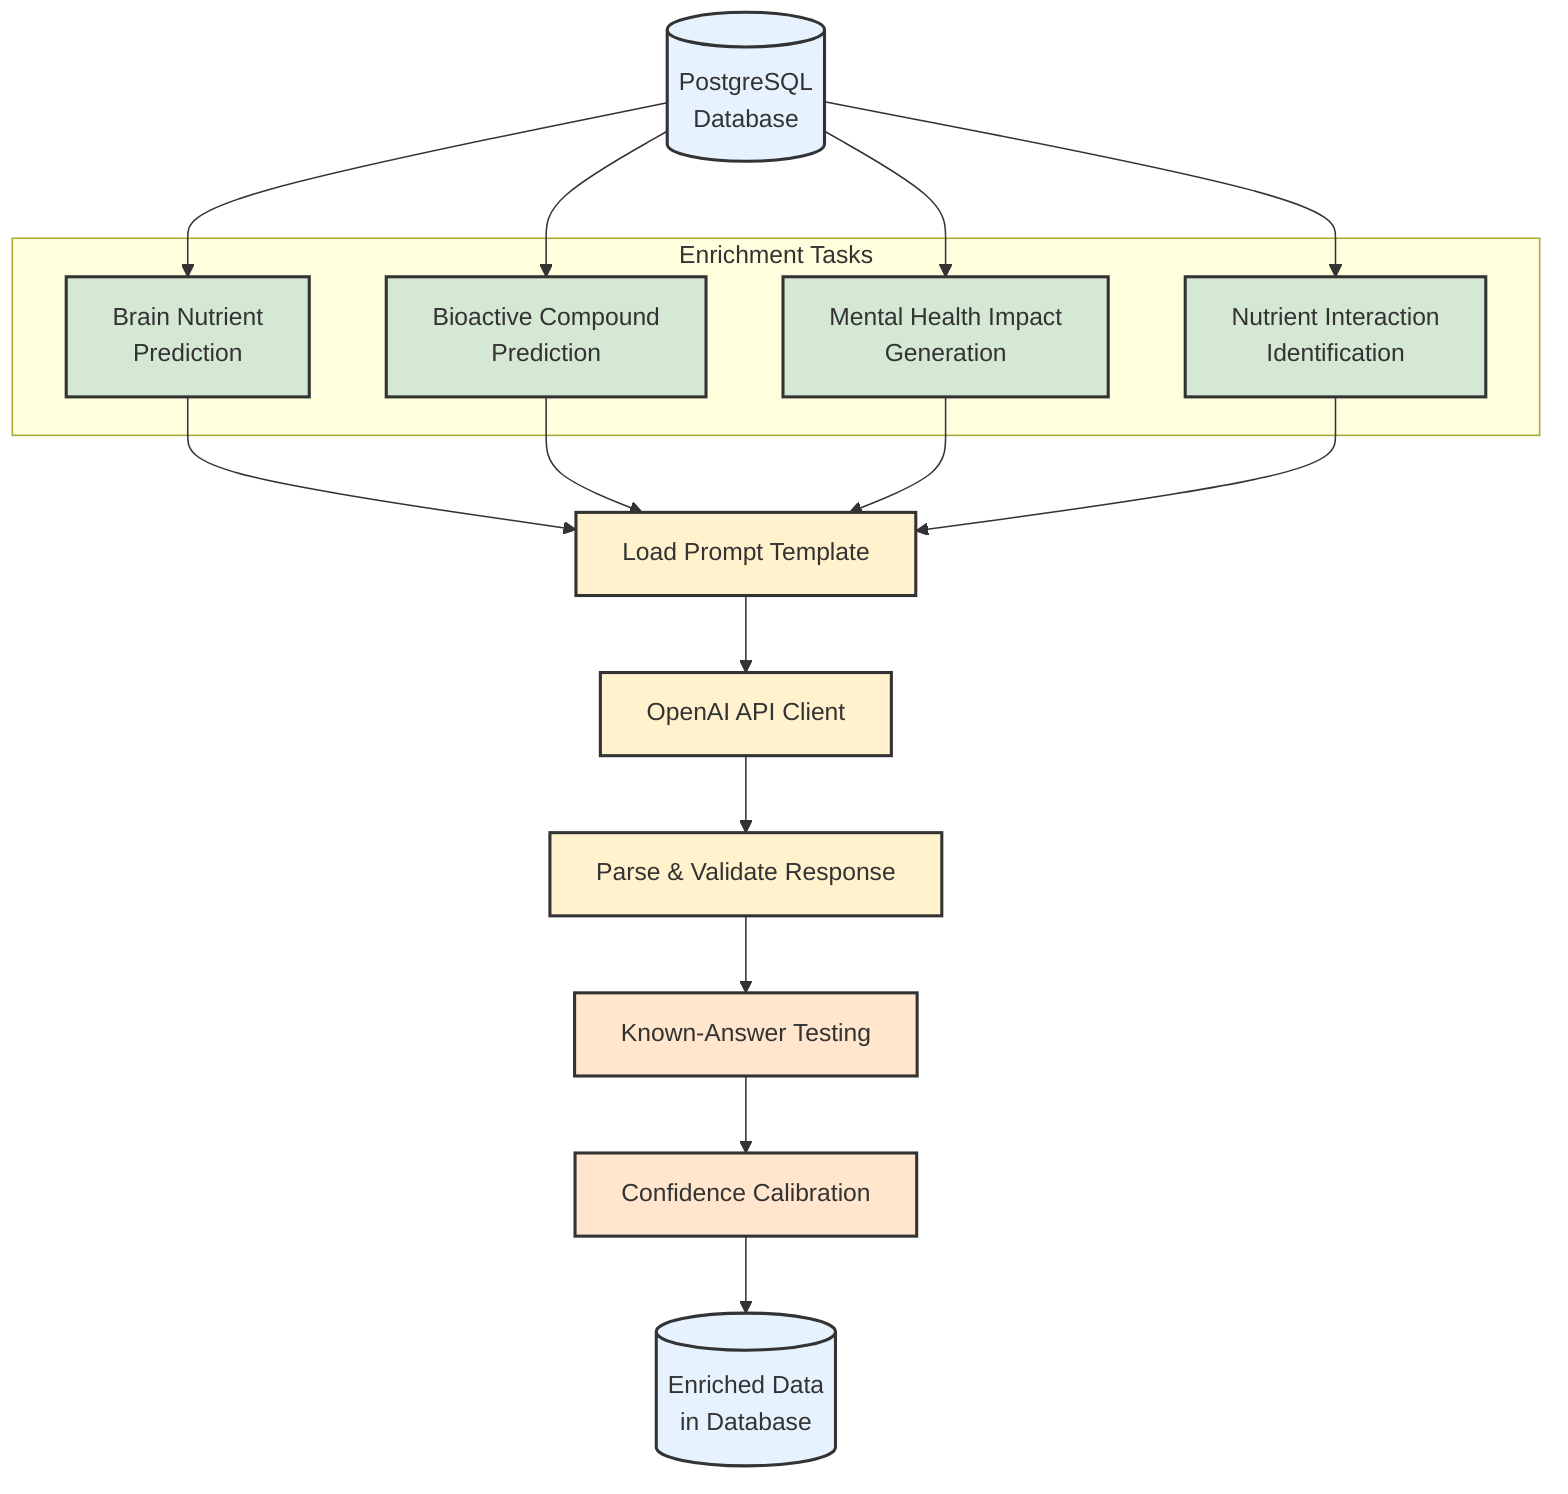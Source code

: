 flowchart TD
    %% Database Input
    DB[(PostgreSQL\nDatabase)]
    
    %% Enrichment Components
    TEMPLATE[Load Prompt Template]
    API[OpenAI API Client]
    PARSE[Parse & Validate Response]
    
    %% Enrichment Types
    subgraph "Enrichment Tasks"
        BRAIN[Brain Nutrient\nPrediction]
        BIO[Bioactive Compound\nPrediction]
        IMPACT[Mental Health Impact\nGeneration]
        INTERACT[Nutrient Interaction\nIdentification]
    end
    
    %% Quality Control
    VALIDATE[Known-Answer Testing]
    CALIBRATE[Confidence Calibration]
    
    %% Output to Database
    DB_OUT[(Enriched Data\nin Database)]
    
    %% Flow
    DB --> BRAIN & BIO & IMPACT & INTERACT
    
    BRAIN & BIO & IMPACT & INTERACT --> TEMPLATE
    TEMPLATE --> API
    API --> PARSE
    PARSE --> VALIDATE
    VALIDATE --> CALIBRATE
    CALIBRATE --> DB_OUT
    
    %% Styling
    classDef database fill:#e6f3ff,stroke:#333,stroke-width:2px
    classDef task fill:#d5e8d4,stroke:#333,stroke-width:2px
    classDef process fill:#fff2cc,stroke:#333,stroke-width:2px
    classDef qc fill:#ffe6cc,stroke:#333,stroke-width:2px
    
    class DB,DB_OUT database
    class BRAIN,BIO,IMPACT,INTERACT task
    class TEMPLATE,API,PARSE process
    class VALIDATE,CALIBRATE qc